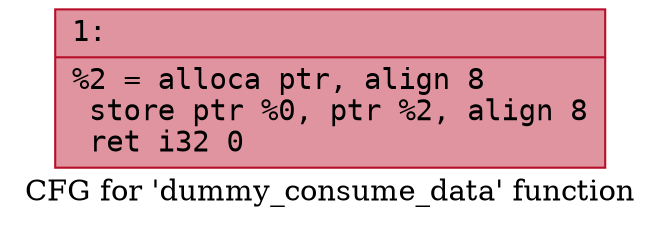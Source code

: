 digraph "CFG for 'dummy_consume_data' function" {
	label="CFG for 'dummy_consume_data' function";

	Node0x600001243b60 [shape=record,color="#b70d28ff", style=filled, fillcolor="#b70d2870" fontname="Courier",label="{1:\l|  %2 = alloca ptr, align 8\l  store ptr %0, ptr %2, align 8\l  ret i32 0\l}"];
}
